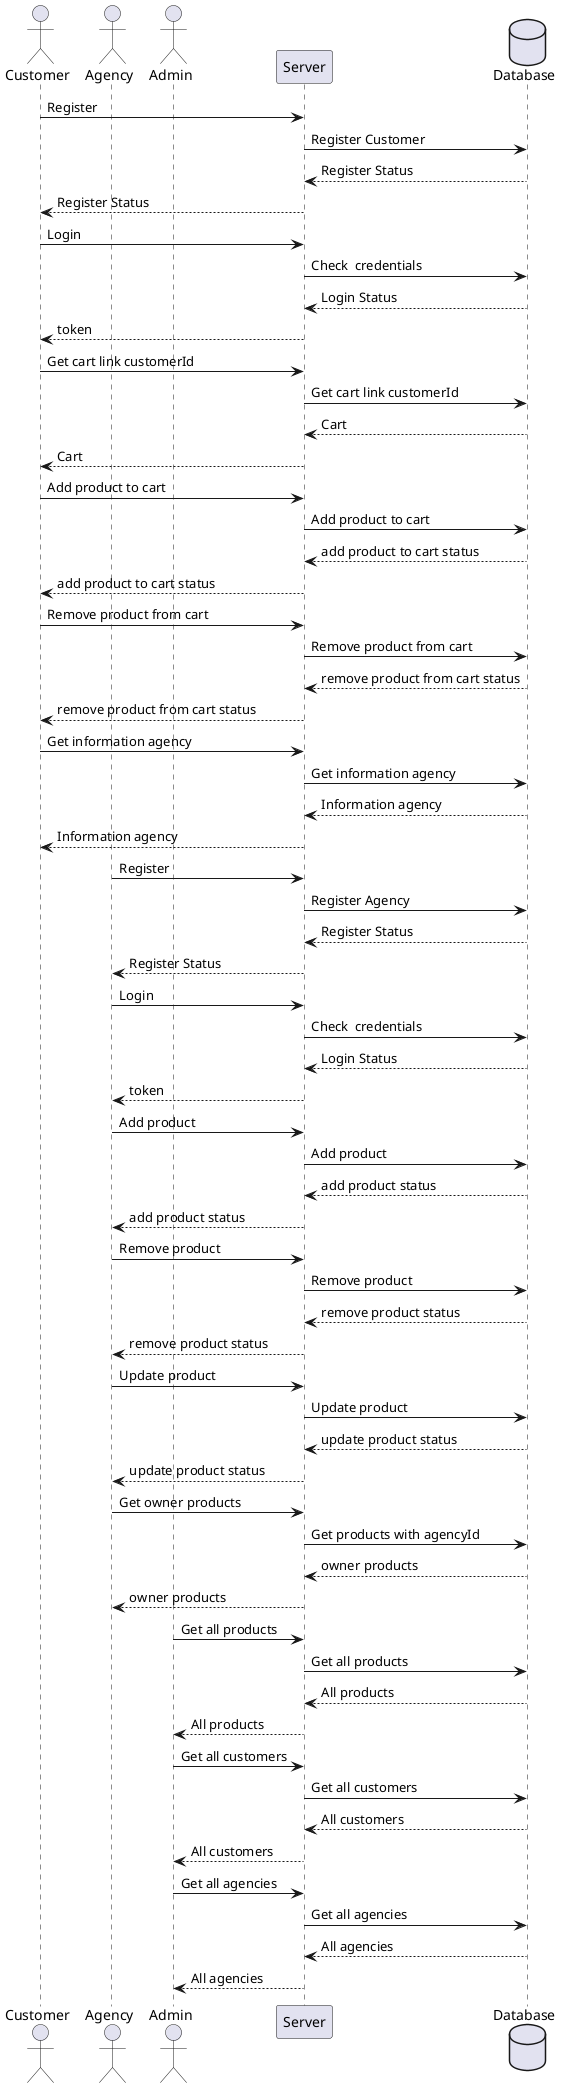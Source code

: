 	
@startuml sequenceDiagram
actor       Customer
actor       Agency
actor       Admin
participant Server
database    Database   

Customer -> Server: Register
Server -> Database: Register Customer
Database --> Server: Register Status
Server --> Customer: Register Status


Customer -> Server: Login
Server -> Database: Check  credentials
Database --> Server: Login Status
Server --> Customer: token

Customer -> Server: Get cart link customerId
Server -> Database: Get cart link customerId
Database --> Server: Cart
Server --> Customer: Cart

Customer -> Server: Add product to cart
Server -> Database: Add product to cart
Database --> Server: add product to cart status
Server --> Customer: add product to cart status

Customer -> Server: Remove product from cart
Server -> Database: Remove product from cart
Database --> Server: remove product from cart status
Server --> Customer: remove product from cart status

Customer -> Server: Get information agency
Server -> Database: Get information agency
Database --> Server: Information agency
Server --> Customer: Information agency

Agency -> Server: Register
Server -> Database: Register Agency
Database --> Server: Register Status
Server --> Agency: Register Status


Agency -> Server: Login
Server -> Database: Check  credentials
Database --> Server: Login Status
Server --> Agency: token

Agency -> Server: Add product
Server -> Database: Add product
Database --> Server: add product status
Server --> Agency: add product status

Agency -> Server: Remove product
Server -> Database: Remove product
Database --> Server: remove product status
Server --> Agency: remove product status

Agency -> Server: Update product
Server -> Database: Update product
Database --> Server: update product status
Server --> Agency: update product status

Agency ->  Server: Get owner products
Server -> Database: Get products with agencyId
Database --> Server: owner products 
Server --> Agency: owner products




Admin -> Server: Get all products
Server -> Database: Get all products
Database --> Server: All products
Server --> Admin: All products

Admin -> Server: Get all customers
Server -> Database: Get all customers
Database --> Server: All customers
Server --> Admin: All customers

Admin -> Server: Get all agencies
Server -> Database: Get all agencies
Database --> Server: All agencies
Server --> Admin: All agencies







@enduml